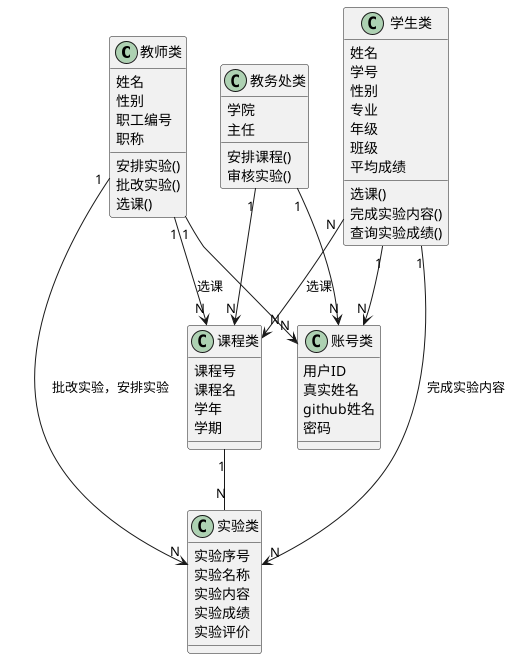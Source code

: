 @startuml

class 教师类 {
姓名
性别
职工编号
职称
{abstract}
安排实验()
批改实验()
选课()
}

class 学生类{
姓名
学号
性别
专业
年级
班级
平均成绩
{abstract}
选课()
完成实验内容()
查询实验成绩()
}

class 课程类{
课程号
课程名
学年
学期
}

class 实验类{
实验序号
实验名称
实验内容
实验成绩
实验评价
}

class 教务处类{
学院
主任
{abstract}
安排课程()
审核实验()
}

class 账号类{
用户ID
真实姓名
github姓名
密码
}

学生类 "1" --> "N" 实验类 :完成实验内容
教师类 "1" --> "N" 实验类 :批改实验，安排实验
学生类 "N" --> "N" 课程类 :选课
教师类 "1" --> "N" 课程类 :选课
课程类 "1" -- "N" 实验类
教务处类 "1" --> "N" 课程类
教务处类 "1" --> "N" 账号类
教师类 "1" --> "N" 账号类
学生类 "1" --> "N" 账号类


@enduml